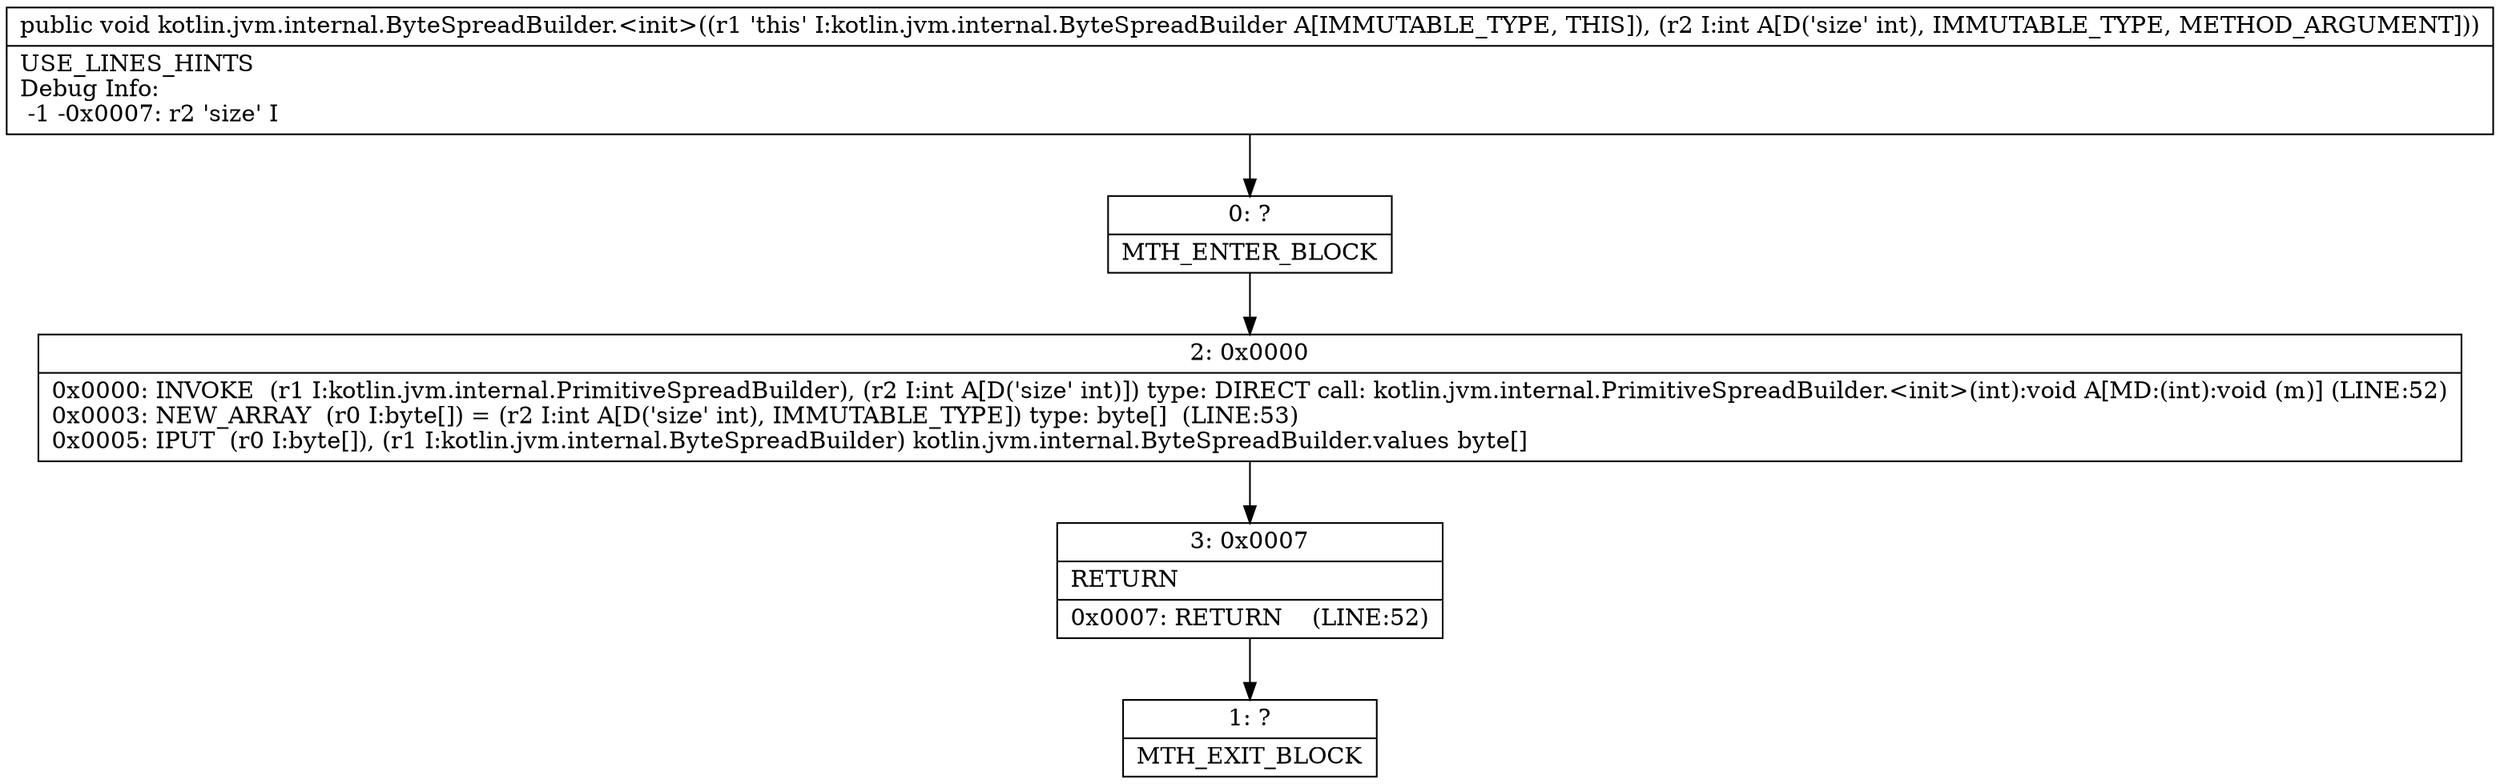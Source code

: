 digraph "CFG forkotlin.jvm.internal.ByteSpreadBuilder.\<init\>(I)V" {
Node_0 [shape=record,label="{0\:\ ?|MTH_ENTER_BLOCK\l}"];
Node_2 [shape=record,label="{2\:\ 0x0000|0x0000: INVOKE  (r1 I:kotlin.jvm.internal.PrimitiveSpreadBuilder), (r2 I:int A[D('size' int)]) type: DIRECT call: kotlin.jvm.internal.PrimitiveSpreadBuilder.\<init\>(int):void A[MD:(int):void (m)] (LINE:52)\l0x0003: NEW_ARRAY  (r0 I:byte[]) = (r2 I:int A[D('size' int), IMMUTABLE_TYPE]) type: byte[]  (LINE:53)\l0x0005: IPUT  (r0 I:byte[]), (r1 I:kotlin.jvm.internal.ByteSpreadBuilder) kotlin.jvm.internal.ByteSpreadBuilder.values byte[] \l}"];
Node_3 [shape=record,label="{3\:\ 0x0007|RETURN\l|0x0007: RETURN    (LINE:52)\l}"];
Node_1 [shape=record,label="{1\:\ ?|MTH_EXIT_BLOCK\l}"];
MethodNode[shape=record,label="{public void kotlin.jvm.internal.ByteSpreadBuilder.\<init\>((r1 'this' I:kotlin.jvm.internal.ByteSpreadBuilder A[IMMUTABLE_TYPE, THIS]), (r2 I:int A[D('size' int), IMMUTABLE_TYPE, METHOD_ARGUMENT]))  | USE_LINES_HINTS\lDebug Info:\l  \-1 \-0x0007: r2 'size' I\l}"];
MethodNode -> Node_0;Node_0 -> Node_2;
Node_2 -> Node_3;
Node_3 -> Node_1;
}

